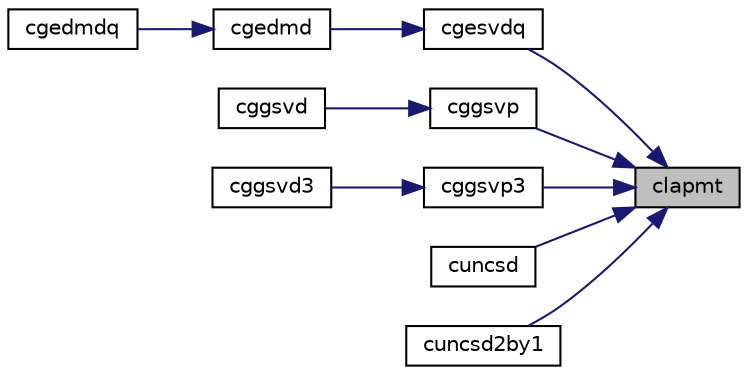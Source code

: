 digraph "clapmt"
{
 // LATEX_PDF_SIZE
  edge [fontname="Helvetica",fontsize="10",labelfontname="Helvetica",labelfontsize="10"];
  node [fontname="Helvetica",fontsize="10",shape=record];
  rankdir="RL";
  Node1 [label="clapmt",height=0.2,width=0.4,color="black", fillcolor="grey75", style="filled", fontcolor="black",tooltip="CLAPMT performs a forward or backward permutation of the columns of a matrix."];
  Node1 -> Node2 [dir="back",color="midnightblue",fontsize="10",style="solid",fontname="Helvetica"];
  Node2 [label="cgesvdq",height=0.2,width=0.4,color="black", fillcolor="white", style="filled",URL="$cgesvdq_8f.html#a8385f1a23cf2bd7014e67bf2bb284de3",tooltip="CGESVDQ computes the singular value decomposition (SVD) with a QR-Preconditioned QR SVD Method for GE..."];
  Node2 -> Node3 [dir="back",color="midnightblue",fontsize="10",style="solid",fontname="Helvetica"];
  Node3 [label="cgedmd",height=0.2,width=0.4,color="black", fillcolor="white", style="filled",URL="$cgedmd_8f90.html#ae20a5be20e93752e6a0f2e85b78d5a96",tooltip="CGEDMD computes the Dynamic Mode Decomposition (DMD) for a pair of data snapshot matrices."];
  Node3 -> Node4 [dir="back",color="midnightblue",fontsize="10",style="solid",fontname="Helvetica"];
  Node4 [label="cgedmdq",height=0.2,width=0.4,color="black", fillcolor="white", style="filled",URL="$cgedmdq_8f90.html#a80108eada0975658d093e7bfd753b623",tooltip="CGEDMDQ computes the Dynamic Mode Decomposition (DMD) for a pair of data snapshot matrices."];
  Node1 -> Node5 [dir="back",color="midnightblue",fontsize="10",style="solid",fontname="Helvetica"];
  Node5 [label="cggsvp",height=0.2,width=0.4,color="black", fillcolor="white", style="filled",URL="$cggsvp_8f.html#a4b549630343b55f63bdffaef2c3e18e2",tooltip="CGGSVP"];
  Node5 -> Node6 [dir="back",color="midnightblue",fontsize="10",style="solid",fontname="Helvetica"];
  Node6 [label="cggsvd",height=0.2,width=0.4,color="black", fillcolor="white", style="filled",URL="$cggsvd_8f.html#af6236f1d63e3f1e50b8a848ffae74e7b",tooltip="CGGSVD computes the singular value decomposition (SVD) for OTHER matrices"];
  Node1 -> Node7 [dir="back",color="midnightblue",fontsize="10",style="solid",fontname="Helvetica"];
  Node7 [label="cggsvp3",height=0.2,width=0.4,color="black", fillcolor="white", style="filled",URL="$cggsvp3_8f.html#a92b4f0ed1816bbcba4d325fe96af9fe3",tooltip="CGGSVP3"];
  Node7 -> Node8 [dir="back",color="midnightblue",fontsize="10",style="solid",fontname="Helvetica"];
  Node8 [label="cggsvd3",height=0.2,width=0.4,color="black", fillcolor="white", style="filled",URL="$cggsvd3_8f.html#a4a0b3645486e909b7f3d2bebec2efe3c",tooltip="CGGSVD3 computes the singular value decomposition (SVD) for OTHER matrices"];
  Node1 -> Node9 [dir="back",color="midnightblue",fontsize="10",style="solid",fontname="Helvetica"];
  Node9 [label="cuncsd",height=0.2,width=0.4,color="black", fillcolor="white", style="filled",URL="$cuncsd_8f.html#a55ab9c7b1a2bce552037cf519201e950",tooltip="CUNCSD"];
  Node1 -> Node10 [dir="back",color="midnightblue",fontsize="10",style="solid",fontname="Helvetica"];
  Node10 [label="cuncsd2by1",height=0.2,width=0.4,color="black", fillcolor="white", style="filled",URL="$cuncsd2by1_8f.html#ad246767c55158661b5f34d5721e15a8f",tooltip="CUNCSD2BY1"];
}
